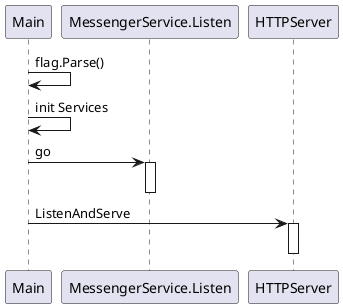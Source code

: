 @startuml
Main -> Main: flag.Parse()
Main -> Main: init Services
Main -> MessengerService.Listen: go
activate MessengerService.Listen
deactivate MessengerService.Listen

Main -> HTTPServer: ListenAndServe
activate HTTPServer
deactivate
@enduml